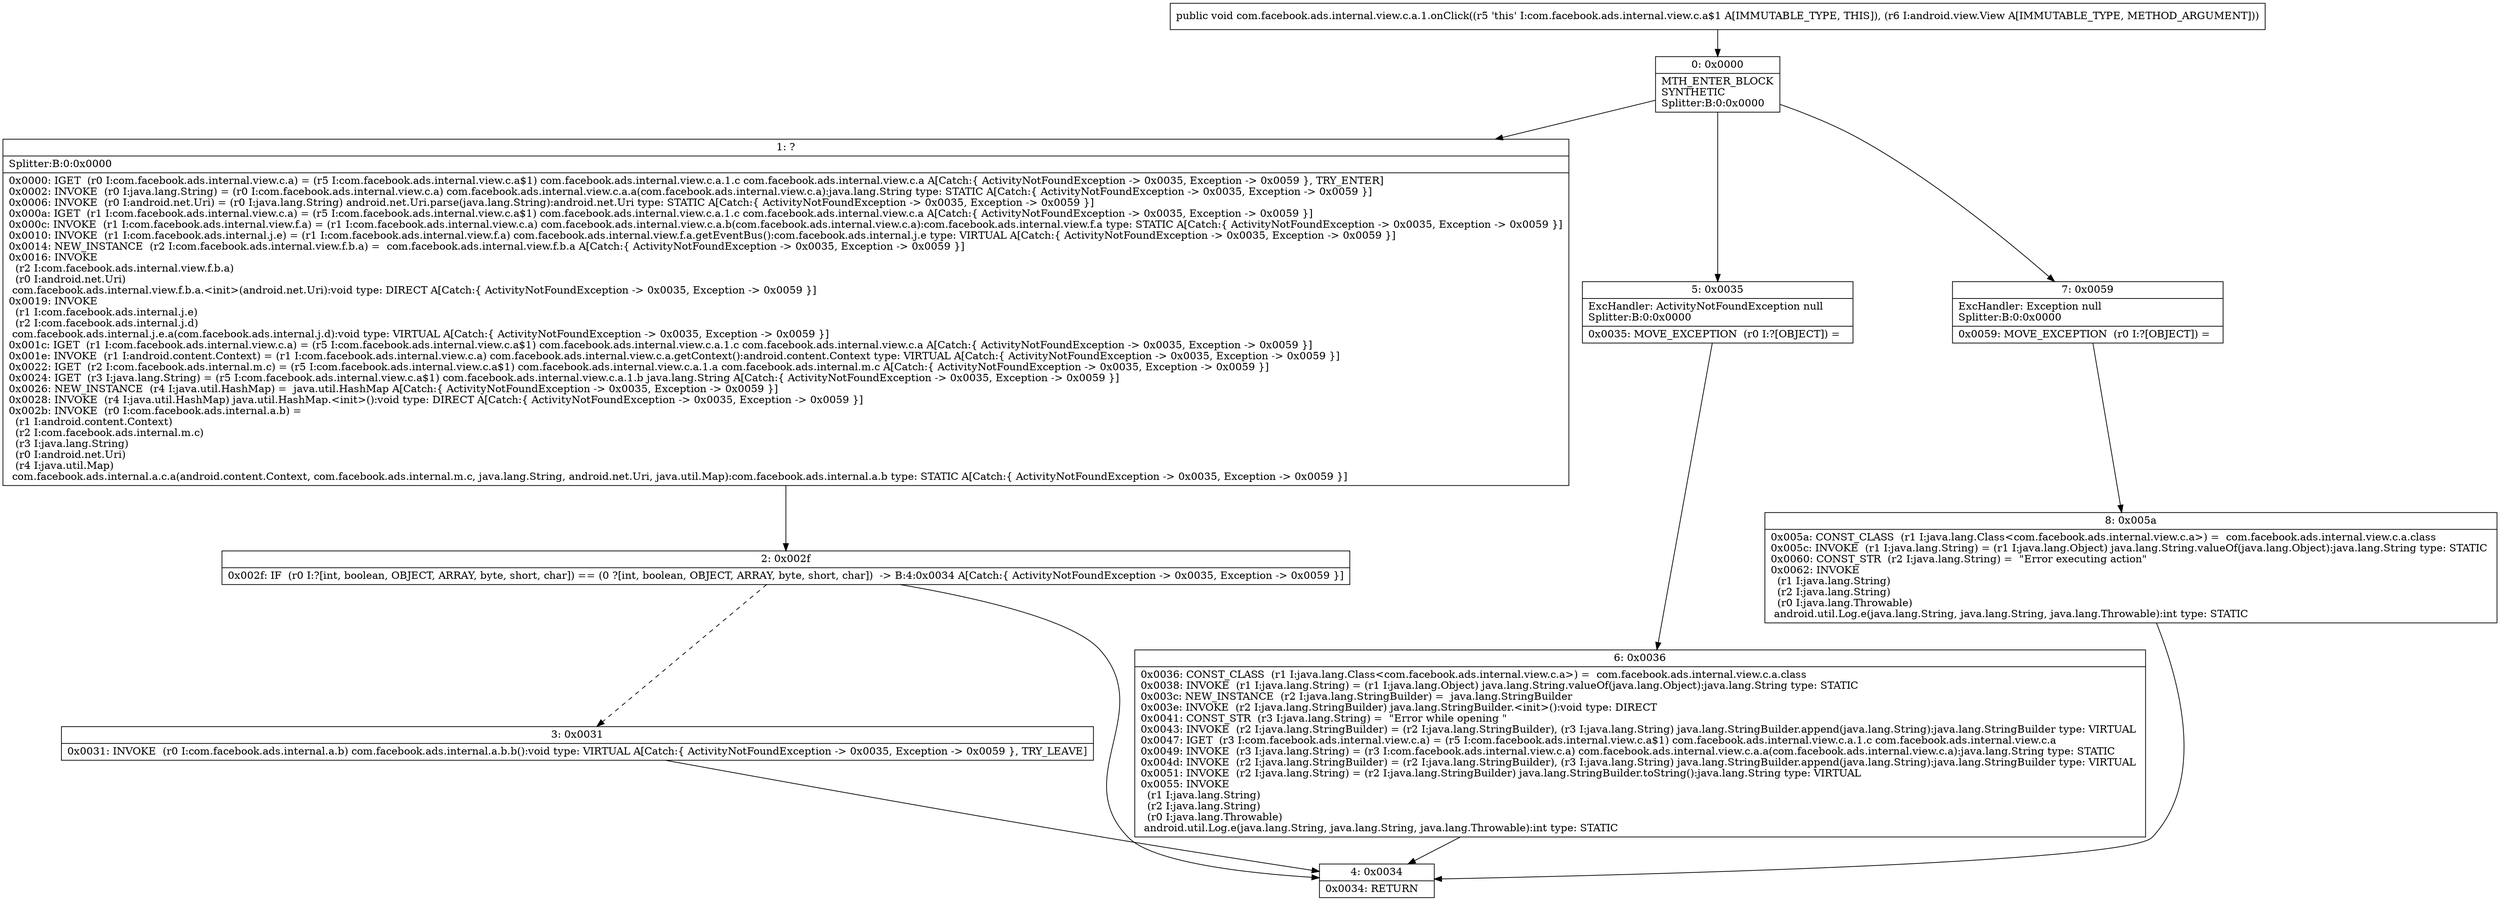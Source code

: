 digraph "CFG forcom.facebook.ads.internal.view.c.a.1.onClick(Landroid\/view\/View;)V" {
Node_0 [shape=record,label="{0\:\ 0x0000|MTH_ENTER_BLOCK\lSYNTHETIC\lSplitter:B:0:0x0000\l}"];
Node_1 [shape=record,label="{1\:\ ?|Splitter:B:0:0x0000\l|0x0000: IGET  (r0 I:com.facebook.ads.internal.view.c.a) = (r5 I:com.facebook.ads.internal.view.c.a$1) com.facebook.ads.internal.view.c.a.1.c com.facebook.ads.internal.view.c.a A[Catch:\{ ActivityNotFoundException \-\> 0x0035, Exception \-\> 0x0059 \}, TRY_ENTER]\l0x0002: INVOKE  (r0 I:java.lang.String) = (r0 I:com.facebook.ads.internal.view.c.a) com.facebook.ads.internal.view.c.a.a(com.facebook.ads.internal.view.c.a):java.lang.String type: STATIC A[Catch:\{ ActivityNotFoundException \-\> 0x0035, Exception \-\> 0x0059 \}]\l0x0006: INVOKE  (r0 I:android.net.Uri) = (r0 I:java.lang.String) android.net.Uri.parse(java.lang.String):android.net.Uri type: STATIC A[Catch:\{ ActivityNotFoundException \-\> 0x0035, Exception \-\> 0x0059 \}]\l0x000a: IGET  (r1 I:com.facebook.ads.internal.view.c.a) = (r5 I:com.facebook.ads.internal.view.c.a$1) com.facebook.ads.internal.view.c.a.1.c com.facebook.ads.internal.view.c.a A[Catch:\{ ActivityNotFoundException \-\> 0x0035, Exception \-\> 0x0059 \}]\l0x000c: INVOKE  (r1 I:com.facebook.ads.internal.view.f.a) = (r1 I:com.facebook.ads.internal.view.c.a) com.facebook.ads.internal.view.c.a.b(com.facebook.ads.internal.view.c.a):com.facebook.ads.internal.view.f.a type: STATIC A[Catch:\{ ActivityNotFoundException \-\> 0x0035, Exception \-\> 0x0059 \}]\l0x0010: INVOKE  (r1 I:com.facebook.ads.internal.j.e) = (r1 I:com.facebook.ads.internal.view.f.a) com.facebook.ads.internal.view.f.a.getEventBus():com.facebook.ads.internal.j.e type: VIRTUAL A[Catch:\{ ActivityNotFoundException \-\> 0x0035, Exception \-\> 0x0059 \}]\l0x0014: NEW_INSTANCE  (r2 I:com.facebook.ads.internal.view.f.b.a) =  com.facebook.ads.internal.view.f.b.a A[Catch:\{ ActivityNotFoundException \-\> 0x0035, Exception \-\> 0x0059 \}]\l0x0016: INVOKE  \l  (r2 I:com.facebook.ads.internal.view.f.b.a)\l  (r0 I:android.net.Uri)\l com.facebook.ads.internal.view.f.b.a.\<init\>(android.net.Uri):void type: DIRECT A[Catch:\{ ActivityNotFoundException \-\> 0x0035, Exception \-\> 0x0059 \}]\l0x0019: INVOKE  \l  (r1 I:com.facebook.ads.internal.j.e)\l  (r2 I:com.facebook.ads.internal.j.d)\l com.facebook.ads.internal.j.e.a(com.facebook.ads.internal.j.d):void type: VIRTUAL A[Catch:\{ ActivityNotFoundException \-\> 0x0035, Exception \-\> 0x0059 \}]\l0x001c: IGET  (r1 I:com.facebook.ads.internal.view.c.a) = (r5 I:com.facebook.ads.internal.view.c.a$1) com.facebook.ads.internal.view.c.a.1.c com.facebook.ads.internal.view.c.a A[Catch:\{ ActivityNotFoundException \-\> 0x0035, Exception \-\> 0x0059 \}]\l0x001e: INVOKE  (r1 I:android.content.Context) = (r1 I:com.facebook.ads.internal.view.c.a) com.facebook.ads.internal.view.c.a.getContext():android.content.Context type: VIRTUAL A[Catch:\{ ActivityNotFoundException \-\> 0x0035, Exception \-\> 0x0059 \}]\l0x0022: IGET  (r2 I:com.facebook.ads.internal.m.c) = (r5 I:com.facebook.ads.internal.view.c.a$1) com.facebook.ads.internal.view.c.a.1.a com.facebook.ads.internal.m.c A[Catch:\{ ActivityNotFoundException \-\> 0x0035, Exception \-\> 0x0059 \}]\l0x0024: IGET  (r3 I:java.lang.String) = (r5 I:com.facebook.ads.internal.view.c.a$1) com.facebook.ads.internal.view.c.a.1.b java.lang.String A[Catch:\{ ActivityNotFoundException \-\> 0x0035, Exception \-\> 0x0059 \}]\l0x0026: NEW_INSTANCE  (r4 I:java.util.HashMap) =  java.util.HashMap A[Catch:\{ ActivityNotFoundException \-\> 0x0035, Exception \-\> 0x0059 \}]\l0x0028: INVOKE  (r4 I:java.util.HashMap) java.util.HashMap.\<init\>():void type: DIRECT A[Catch:\{ ActivityNotFoundException \-\> 0x0035, Exception \-\> 0x0059 \}]\l0x002b: INVOKE  (r0 I:com.facebook.ads.internal.a.b) = \l  (r1 I:android.content.Context)\l  (r2 I:com.facebook.ads.internal.m.c)\l  (r3 I:java.lang.String)\l  (r0 I:android.net.Uri)\l  (r4 I:java.util.Map)\l com.facebook.ads.internal.a.c.a(android.content.Context, com.facebook.ads.internal.m.c, java.lang.String, android.net.Uri, java.util.Map):com.facebook.ads.internal.a.b type: STATIC A[Catch:\{ ActivityNotFoundException \-\> 0x0035, Exception \-\> 0x0059 \}]\l}"];
Node_2 [shape=record,label="{2\:\ 0x002f|0x002f: IF  (r0 I:?[int, boolean, OBJECT, ARRAY, byte, short, char]) == (0 ?[int, boolean, OBJECT, ARRAY, byte, short, char])  \-\> B:4:0x0034 A[Catch:\{ ActivityNotFoundException \-\> 0x0035, Exception \-\> 0x0059 \}]\l}"];
Node_3 [shape=record,label="{3\:\ 0x0031|0x0031: INVOKE  (r0 I:com.facebook.ads.internal.a.b) com.facebook.ads.internal.a.b.b():void type: VIRTUAL A[Catch:\{ ActivityNotFoundException \-\> 0x0035, Exception \-\> 0x0059 \}, TRY_LEAVE]\l}"];
Node_4 [shape=record,label="{4\:\ 0x0034|0x0034: RETURN   \l}"];
Node_5 [shape=record,label="{5\:\ 0x0035|ExcHandler: ActivityNotFoundException null\lSplitter:B:0:0x0000\l|0x0035: MOVE_EXCEPTION  (r0 I:?[OBJECT]) =  \l}"];
Node_6 [shape=record,label="{6\:\ 0x0036|0x0036: CONST_CLASS  (r1 I:java.lang.Class\<com.facebook.ads.internal.view.c.a\>) =  com.facebook.ads.internal.view.c.a.class \l0x0038: INVOKE  (r1 I:java.lang.String) = (r1 I:java.lang.Object) java.lang.String.valueOf(java.lang.Object):java.lang.String type: STATIC \l0x003c: NEW_INSTANCE  (r2 I:java.lang.StringBuilder) =  java.lang.StringBuilder \l0x003e: INVOKE  (r2 I:java.lang.StringBuilder) java.lang.StringBuilder.\<init\>():void type: DIRECT \l0x0041: CONST_STR  (r3 I:java.lang.String) =  \"Error while opening \" \l0x0043: INVOKE  (r2 I:java.lang.StringBuilder) = (r2 I:java.lang.StringBuilder), (r3 I:java.lang.String) java.lang.StringBuilder.append(java.lang.String):java.lang.StringBuilder type: VIRTUAL \l0x0047: IGET  (r3 I:com.facebook.ads.internal.view.c.a) = (r5 I:com.facebook.ads.internal.view.c.a$1) com.facebook.ads.internal.view.c.a.1.c com.facebook.ads.internal.view.c.a \l0x0049: INVOKE  (r3 I:java.lang.String) = (r3 I:com.facebook.ads.internal.view.c.a) com.facebook.ads.internal.view.c.a.a(com.facebook.ads.internal.view.c.a):java.lang.String type: STATIC \l0x004d: INVOKE  (r2 I:java.lang.StringBuilder) = (r2 I:java.lang.StringBuilder), (r3 I:java.lang.String) java.lang.StringBuilder.append(java.lang.String):java.lang.StringBuilder type: VIRTUAL \l0x0051: INVOKE  (r2 I:java.lang.String) = (r2 I:java.lang.StringBuilder) java.lang.StringBuilder.toString():java.lang.String type: VIRTUAL \l0x0055: INVOKE  \l  (r1 I:java.lang.String)\l  (r2 I:java.lang.String)\l  (r0 I:java.lang.Throwable)\l android.util.Log.e(java.lang.String, java.lang.String, java.lang.Throwable):int type: STATIC \l}"];
Node_7 [shape=record,label="{7\:\ 0x0059|ExcHandler: Exception null\lSplitter:B:0:0x0000\l|0x0059: MOVE_EXCEPTION  (r0 I:?[OBJECT]) =  \l}"];
Node_8 [shape=record,label="{8\:\ 0x005a|0x005a: CONST_CLASS  (r1 I:java.lang.Class\<com.facebook.ads.internal.view.c.a\>) =  com.facebook.ads.internal.view.c.a.class \l0x005c: INVOKE  (r1 I:java.lang.String) = (r1 I:java.lang.Object) java.lang.String.valueOf(java.lang.Object):java.lang.String type: STATIC \l0x0060: CONST_STR  (r2 I:java.lang.String) =  \"Error executing action\" \l0x0062: INVOKE  \l  (r1 I:java.lang.String)\l  (r2 I:java.lang.String)\l  (r0 I:java.lang.Throwable)\l android.util.Log.e(java.lang.String, java.lang.String, java.lang.Throwable):int type: STATIC \l}"];
MethodNode[shape=record,label="{public void com.facebook.ads.internal.view.c.a.1.onClick((r5 'this' I:com.facebook.ads.internal.view.c.a$1 A[IMMUTABLE_TYPE, THIS]), (r6 I:android.view.View A[IMMUTABLE_TYPE, METHOD_ARGUMENT])) }"];
MethodNode -> Node_0;
Node_0 -> Node_1;
Node_0 -> Node_5;
Node_0 -> Node_7;
Node_1 -> Node_2;
Node_2 -> Node_3[style=dashed];
Node_2 -> Node_4;
Node_3 -> Node_4;
Node_5 -> Node_6;
Node_6 -> Node_4;
Node_7 -> Node_8;
Node_8 -> Node_4;
}

